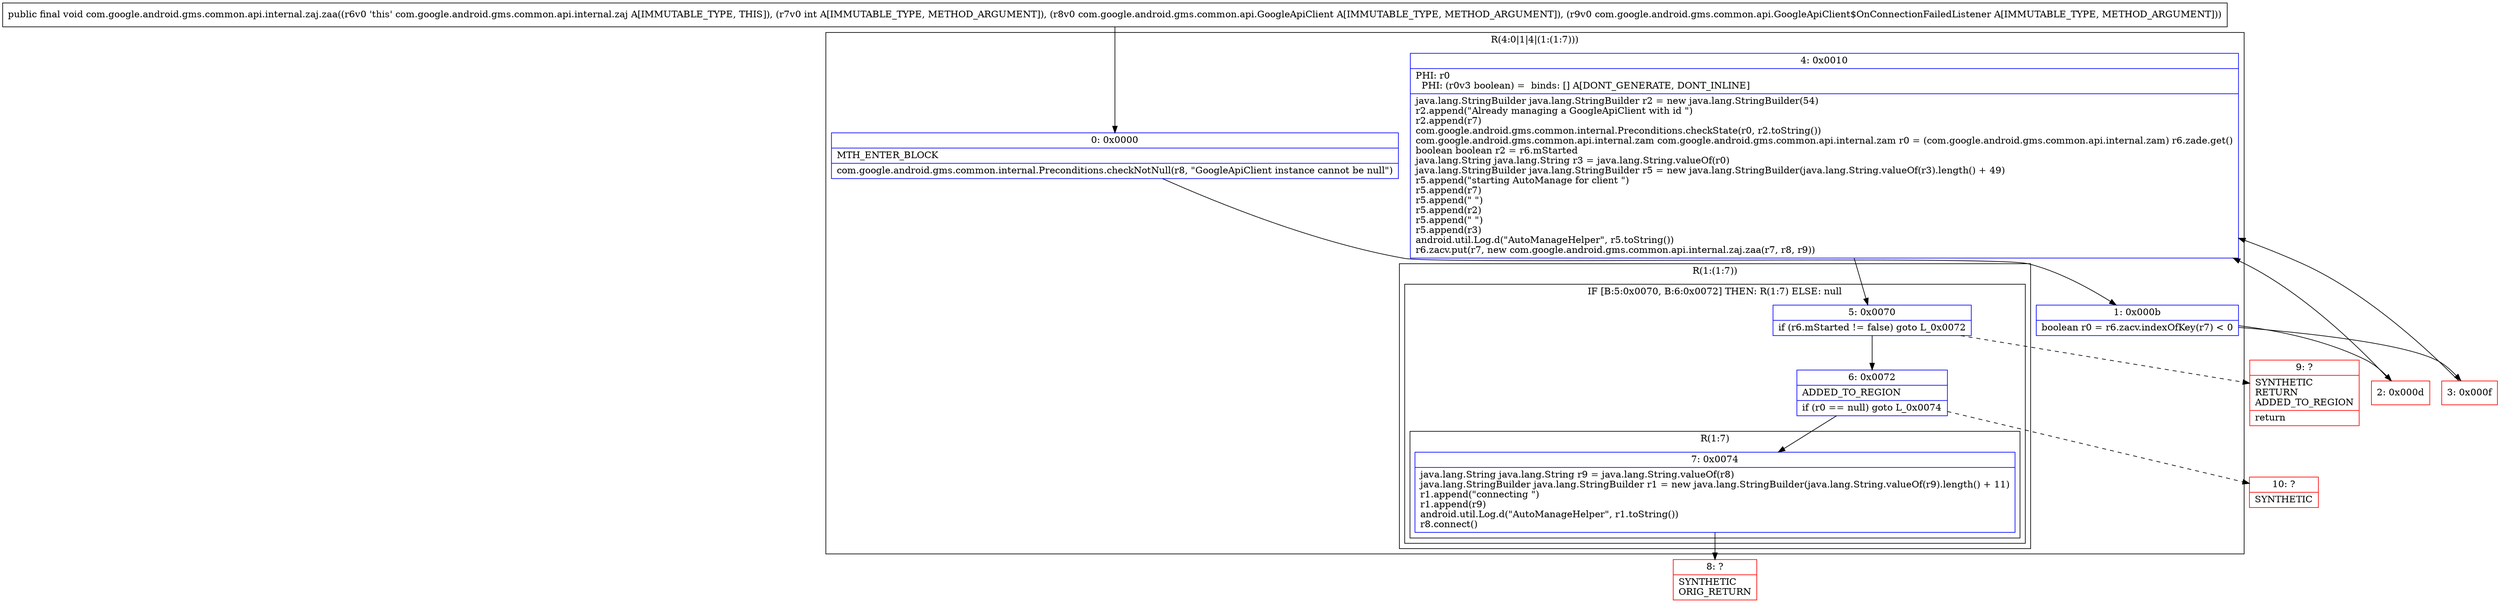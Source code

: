 digraph "CFG forcom.google.android.gms.common.api.internal.zaj.zaa(ILcom\/google\/android\/gms\/common\/api\/GoogleApiClient;Lcom\/google\/android\/gms\/common\/api\/GoogleApiClient$OnConnectionFailedListener;)V" {
subgraph cluster_Region_1938559396 {
label = "R(4:0|1|4|(1:(1:7)))";
node [shape=record,color=blue];
Node_0 [shape=record,label="{0\:\ 0x0000|MTH_ENTER_BLOCK\l|com.google.android.gms.common.internal.Preconditions.checkNotNull(r8, \"GoogleApiClient instance cannot be null\")\l}"];
Node_1 [shape=record,label="{1\:\ 0x000b|boolean r0 = r6.zacv.indexOfKey(r7) \< 0\l}"];
Node_4 [shape=record,label="{4\:\ 0x0010|PHI: r0 \l  PHI: (r0v3 boolean) =  binds: [] A[DONT_GENERATE, DONT_INLINE]\l|java.lang.StringBuilder java.lang.StringBuilder r2 = new java.lang.StringBuilder(54)\lr2.append(\"Already managing a GoogleApiClient with id \")\lr2.append(r7)\lcom.google.android.gms.common.internal.Preconditions.checkState(r0, r2.toString())\lcom.google.android.gms.common.api.internal.zam com.google.android.gms.common.api.internal.zam r0 = (com.google.android.gms.common.api.internal.zam) r6.zade.get()\lboolean boolean r2 = r6.mStarted\ljava.lang.String java.lang.String r3 = java.lang.String.valueOf(r0)\ljava.lang.StringBuilder java.lang.StringBuilder r5 = new java.lang.StringBuilder(java.lang.String.valueOf(r3).length() + 49)\lr5.append(\"starting AutoManage for client \")\lr5.append(r7)\lr5.append(\" \")\lr5.append(r2)\lr5.append(\" \")\lr5.append(r3)\landroid.util.Log.d(\"AutoManageHelper\", r5.toString())\lr6.zacv.put(r7, new com.google.android.gms.common.api.internal.zaj.zaa(r7, r8, r9))\l}"];
subgraph cluster_Region_1304820472 {
label = "R(1:(1:7))";
node [shape=record,color=blue];
subgraph cluster_IfRegion_1313759212 {
label = "IF [B:5:0x0070, B:6:0x0072] THEN: R(1:7) ELSE: null";
node [shape=record,color=blue];
Node_5 [shape=record,label="{5\:\ 0x0070|if (r6.mStarted != false) goto L_0x0072\l}"];
Node_6 [shape=record,label="{6\:\ 0x0072|ADDED_TO_REGION\l|if (r0 == null) goto L_0x0074\l}"];
subgraph cluster_Region_990758122 {
label = "R(1:7)";
node [shape=record,color=blue];
Node_7 [shape=record,label="{7\:\ 0x0074|java.lang.String java.lang.String r9 = java.lang.String.valueOf(r8)\ljava.lang.StringBuilder java.lang.StringBuilder r1 = new java.lang.StringBuilder(java.lang.String.valueOf(r9).length() + 11)\lr1.append(\"connecting \")\lr1.append(r9)\landroid.util.Log.d(\"AutoManageHelper\", r1.toString())\lr8.connect()\l}"];
}
}
}
}
Node_2 [shape=record,color=red,label="{2\:\ 0x000d}"];
Node_3 [shape=record,color=red,label="{3\:\ 0x000f}"];
Node_8 [shape=record,color=red,label="{8\:\ ?|SYNTHETIC\lORIG_RETURN\l}"];
Node_9 [shape=record,color=red,label="{9\:\ ?|SYNTHETIC\lRETURN\lADDED_TO_REGION\l|return\l}"];
Node_10 [shape=record,color=red,label="{10\:\ ?|SYNTHETIC\l}"];
MethodNode[shape=record,label="{public final void com.google.android.gms.common.api.internal.zaj.zaa((r6v0 'this' com.google.android.gms.common.api.internal.zaj A[IMMUTABLE_TYPE, THIS]), (r7v0 int A[IMMUTABLE_TYPE, METHOD_ARGUMENT]), (r8v0 com.google.android.gms.common.api.GoogleApiClient A[IMMUTABLE_TYPE, METHOD_ARGUMENT]), (r9v0 com.google.android.gms.common.api.GoogleApiClient$OnConnectionFailedListener A[IMMUTABLE_TYPE, METHOD_ARGUMENT])) }"];
MethodNode -> Node_0;
Node_0 -> Node_1;
Node_1 -> Node_2;
Node_1 -> Node_3;
Node_4 -> Node_5;
Node_5 -> Node_6;
Node_5 -> Node_9[style=dashed];
Node_6 -> Node_7;
Node_6 -> Node_10[style=dashed];
Node_7 -> Node_8;
Node_2 -> Node_4;
Node_3 -> Node_4;
}

